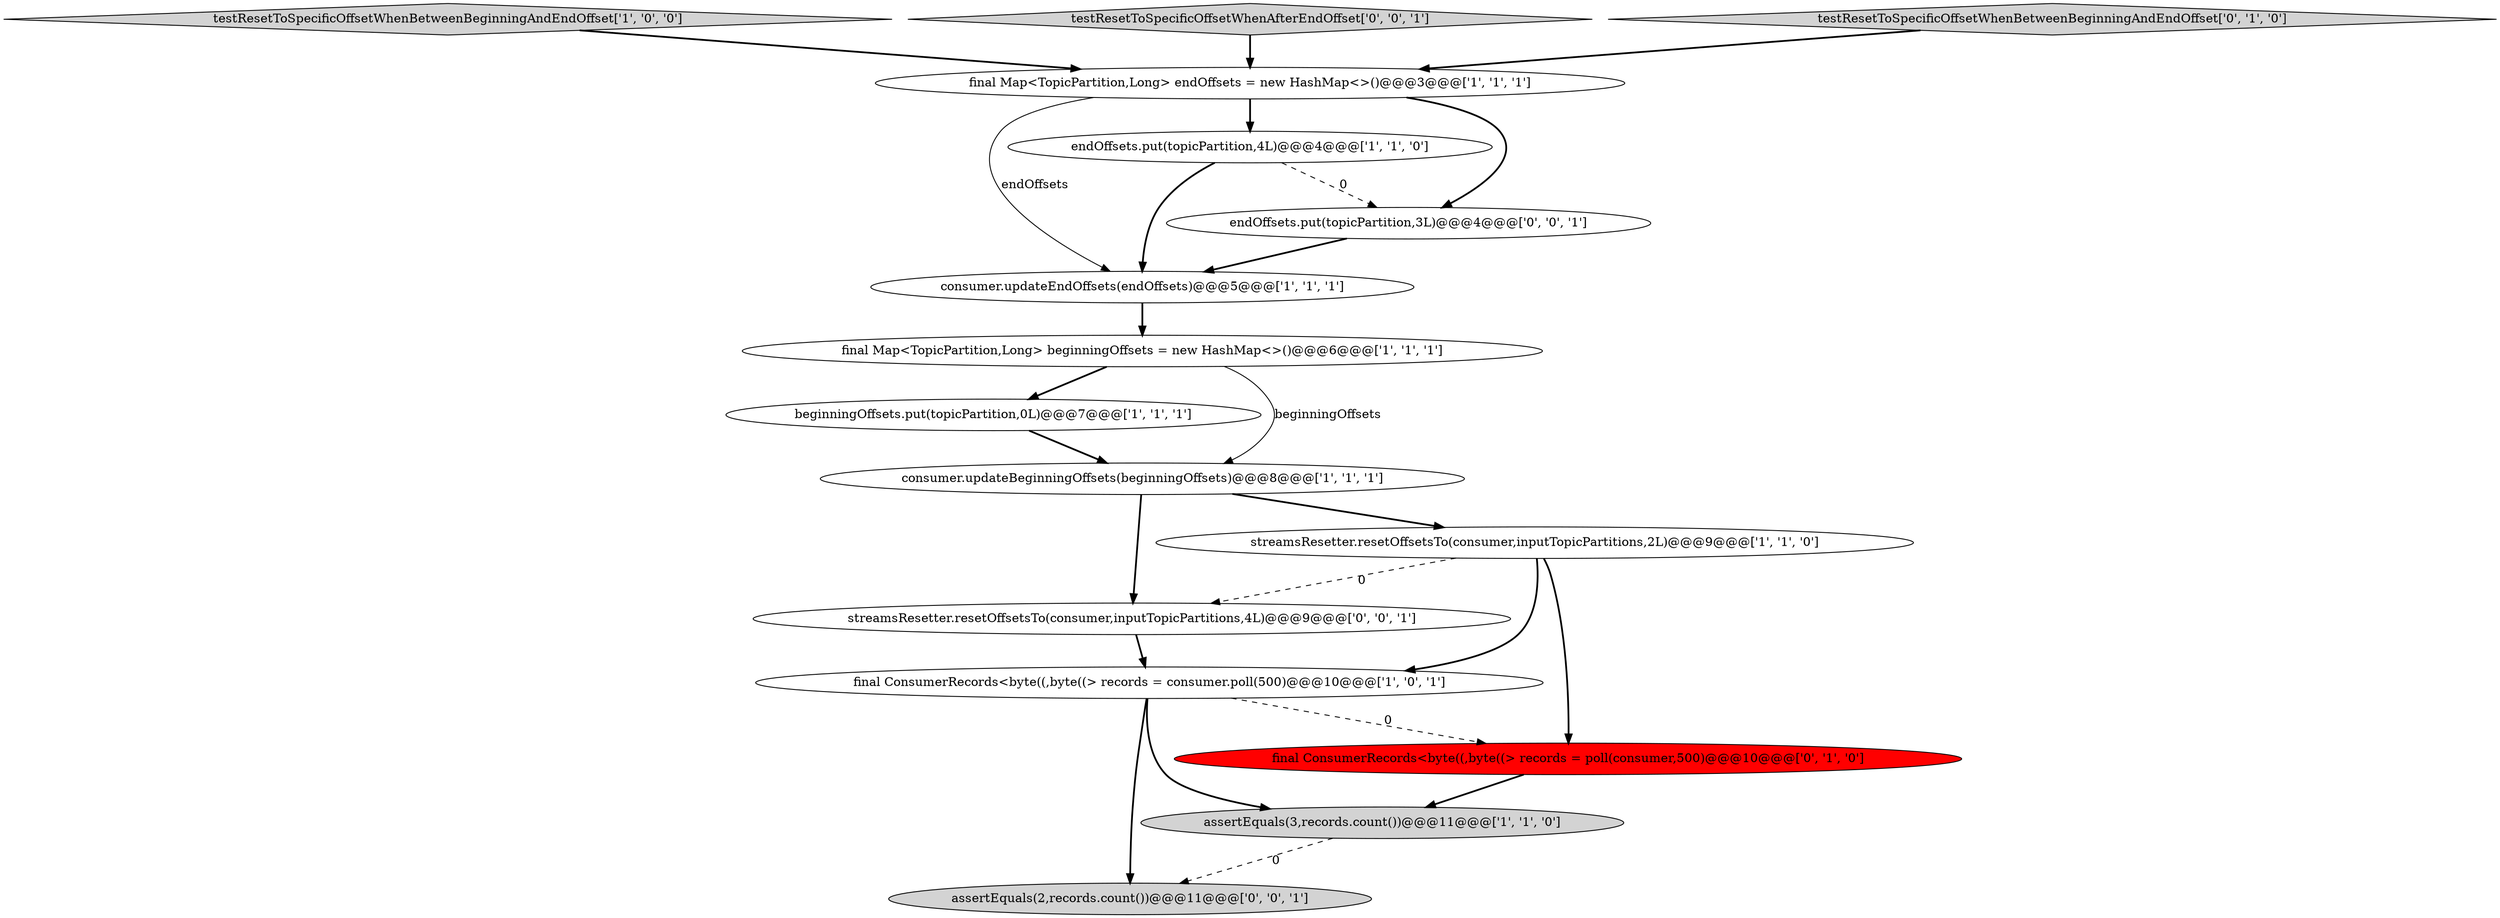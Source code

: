 digraph {
5 [style = filled, label = "consumer.updateEndOffsets(endOffsets)@@@5@@@['1', '1', '1']", fillcolor = white, shape = ellipse image = "AAA0AAABBB1BBB"];
7 [style = filled, label = "final Map<TopicPartition,Long> endOffsets = new HashMap<>()@@@3@@@['1', '1', '1']", fillcolor = white, shape = ellipse image = "AAA0AAABBB1BBB"];
4 [style = filled, label = "assertEquals(3,records.count())@@@11@@@['1', '1', '0']", fillcolor = lightgray, shape = ellipse image = "AAA0AAABBB1BBB"];
3 [style = filled, label = "beginningOffsets.put(topicPartition,0L)@@@7@@@['1', '1', '1']", fillcolor = white, shape = ellipse image = "AAA0AAABBB1BBB"];
15 [style = filled, label = "assertEquals(2,records.count())@@@11@@@['0', '0', '1']", fillcolor = lightgray, shape = ellipse image = "AAA0AAABBB3BBB"];
9 [style = filled, label = "consumer.updateBeginningOffsets(beginningOffsets)@@@8@@@['1', '1', '1']", fillcolor = white, shape = ellipse image = "AAA0AAABBB1BBB"];
1 [style = filled, label = "endOffsets.put(topicPartition,4L)@@@4@@@['1', '1', '0']", fillcolor = white, shape = ellipse image = "AAA0AAABBB1BBB"];
6 [style = filled, label = "final Map<TopicPartition,Long> beginningOffsets = new HashMap<>()@@@6@@@['1', '1', '1']", fillcolor = white, shape = ellipse image = "AAA0AAABBB1BBB"];
10 [style = filled, label = "final ConsumerRecords<byte((,byte((> records = poll(consumer,500)@@@10@@@['0', '1', '0']", fillcolor = red, shape = ellipse image = "AAA1AAABBB2BBB"];
8 [style = filled, label = "testResetToSpecificOffsetWhenBetweenBeginningAndEndOffset['1', '0', '0']", fillcolor = lightgray, shape = diamond image = "AAA0AAABBB1BBB"];
13 [style = filled, label = "streamsResetter.resetOffsetsTo(consumer,inputTopicPartitions,4L)@@@9@@@['0', '0', '1']", fillcolor = white, shape = ellipse image = "AAA0AAABBB3BBB"];
14 [style = filled, label = "endOffsets.put(topicPartition,3L)@@@4@@@['0', '0', '1']", fillcolor = white, shape = ellipse image = "AAA0AAABBB3BBB"];
2 [style = filled, label = "final ConsumerRecords<byte((,byte((> records = consumer.poll(500)@@@10@@@['1', '0', '1']", fillcolor = white, shape = ellipse image = "AAA0AAABBB1BBB"];
0 [style = filled, label = "streamsResetter.resetOffsetsTo(consumer,inputTopicPartitions,2L)@@@9@@@['1', '1', '0']", fillcolor = white, shape = ellipse image = "AAA0AAABBB1BBB"];
12 [style = filled, label = "testResetToSpecificOffsetWhenAfterEndOffset['0', '0', '1']", fillcolor = lightgray, shape = diamond image = "AAA0AAABBB3BBB"];
11 [style = filled, label = "testResetToSpecificOffsetWhenBetweenBeginningAndEndOffset['0', '1', '0']", fillcolor = lightgray, shape = diamond image = "AAA0AAABBB2BBB"];
1->5 [style = bold, label=""];
6->3 [style = bold, label=""];
7->5 [style = solid, label="endOffsets"];
7->1 [style = bold, label=""];
9->0 [style = bold, label=""];
1->14 [style = dashed, label="0"];
0->2 [style = bold, label=""];
14->5 [style = bold, label=""];
2->4 [style = bold, label=""];
12->7 [style = bold, label=""];
2->10 [style = dashed, label="0"];
8->7 [style = bold, label=""];
6->9 [style = solid, label="beginningOffsets"];
7->14 [style = bold, label=""];
3->9 [style = bold, label=""];
0->10 [style = bold, label=""];
5->6 [style = bold, label=""];
4->15 [style = dashed, label="0"];
0->13 [style = dashed, label="0"];
2->15 [style = bold, label=""];
13->2 [style = bold, label=""];
10->4 [style = bold, label=""];
11->7 [style = bold, label=""];
9->13 [style = bold, label=""];
}
